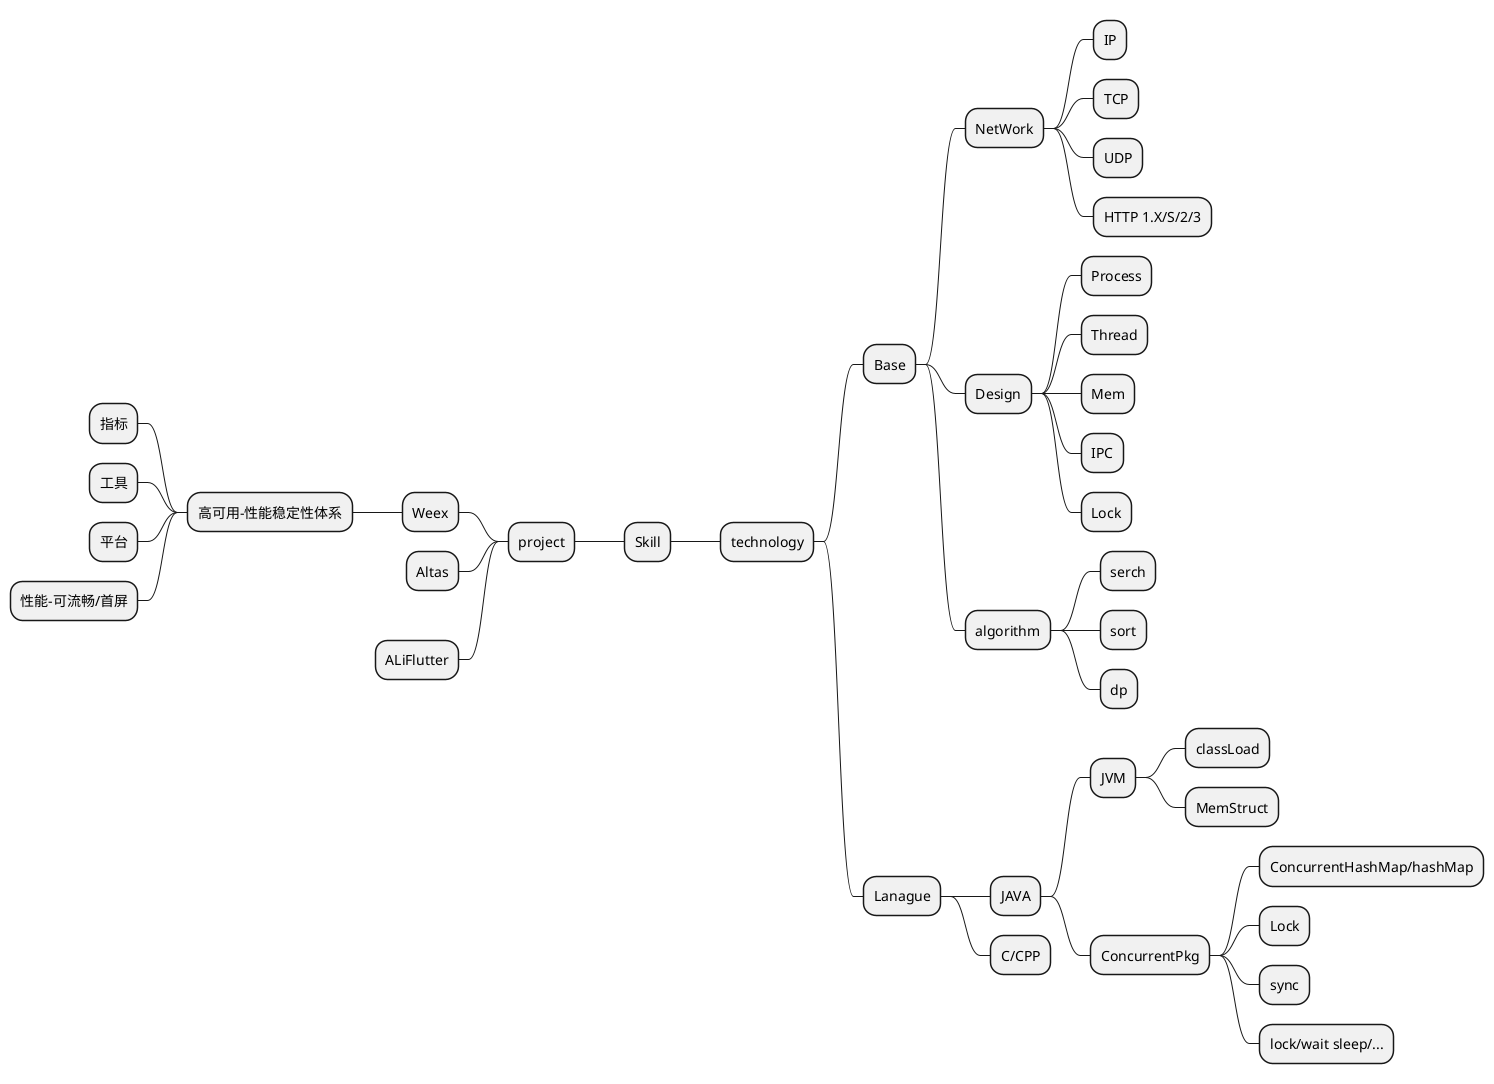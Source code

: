 @startmindmap

+ Skill
++ technology
+++ Base
++++ NetWork
+++++ IP
+++++ TCP
+++++ UDP
+++++ HTTP 1.X/S/2/3

++++ Design
+++++ Process
+++++ Thread
+++++ Mem
+++++ IPC
+++++ Lock


++++ algorithm
+++++ serch
+++++ sort
+++++ dp


+++ Lanague
++++ JAVA
+++++ JVM
++++++ classLoad
++++++ MemStruct
+++++ ConcurrentPkg
++++++ ConcurrentHashMap/hashMap
++++++ Lock
++++++ sync
++++++ lock/wait sleep/...

++++ C/CPP


-- project
--- Weex
---- 高可用-性能稳定性体系
----- 指标
----- 工具
----- 平台
----- 性能-可流畅/首屏
--- Altas
--- ALiFlutter


@endmindmap